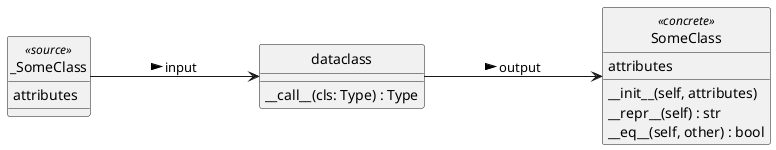 @startuml
'figure 2: Logical Model'
skinparam monochrome true
skinparam handwritten false
skinparam shadowing false
hide class circle
left to right direction

class _SomeClass <<source>> {
    attributes
}
class dataclass {
    __call__(cls: Type) : Type
}
class SomeClass <<concrete>> {
    attributes
    __init__(self, attributes)
    __repr__(self) : str
    __eq__(self, other) : bool
}
_SomeClass ---> dataclass : input >
dataclass ---> SomeClass : output >
@enduml